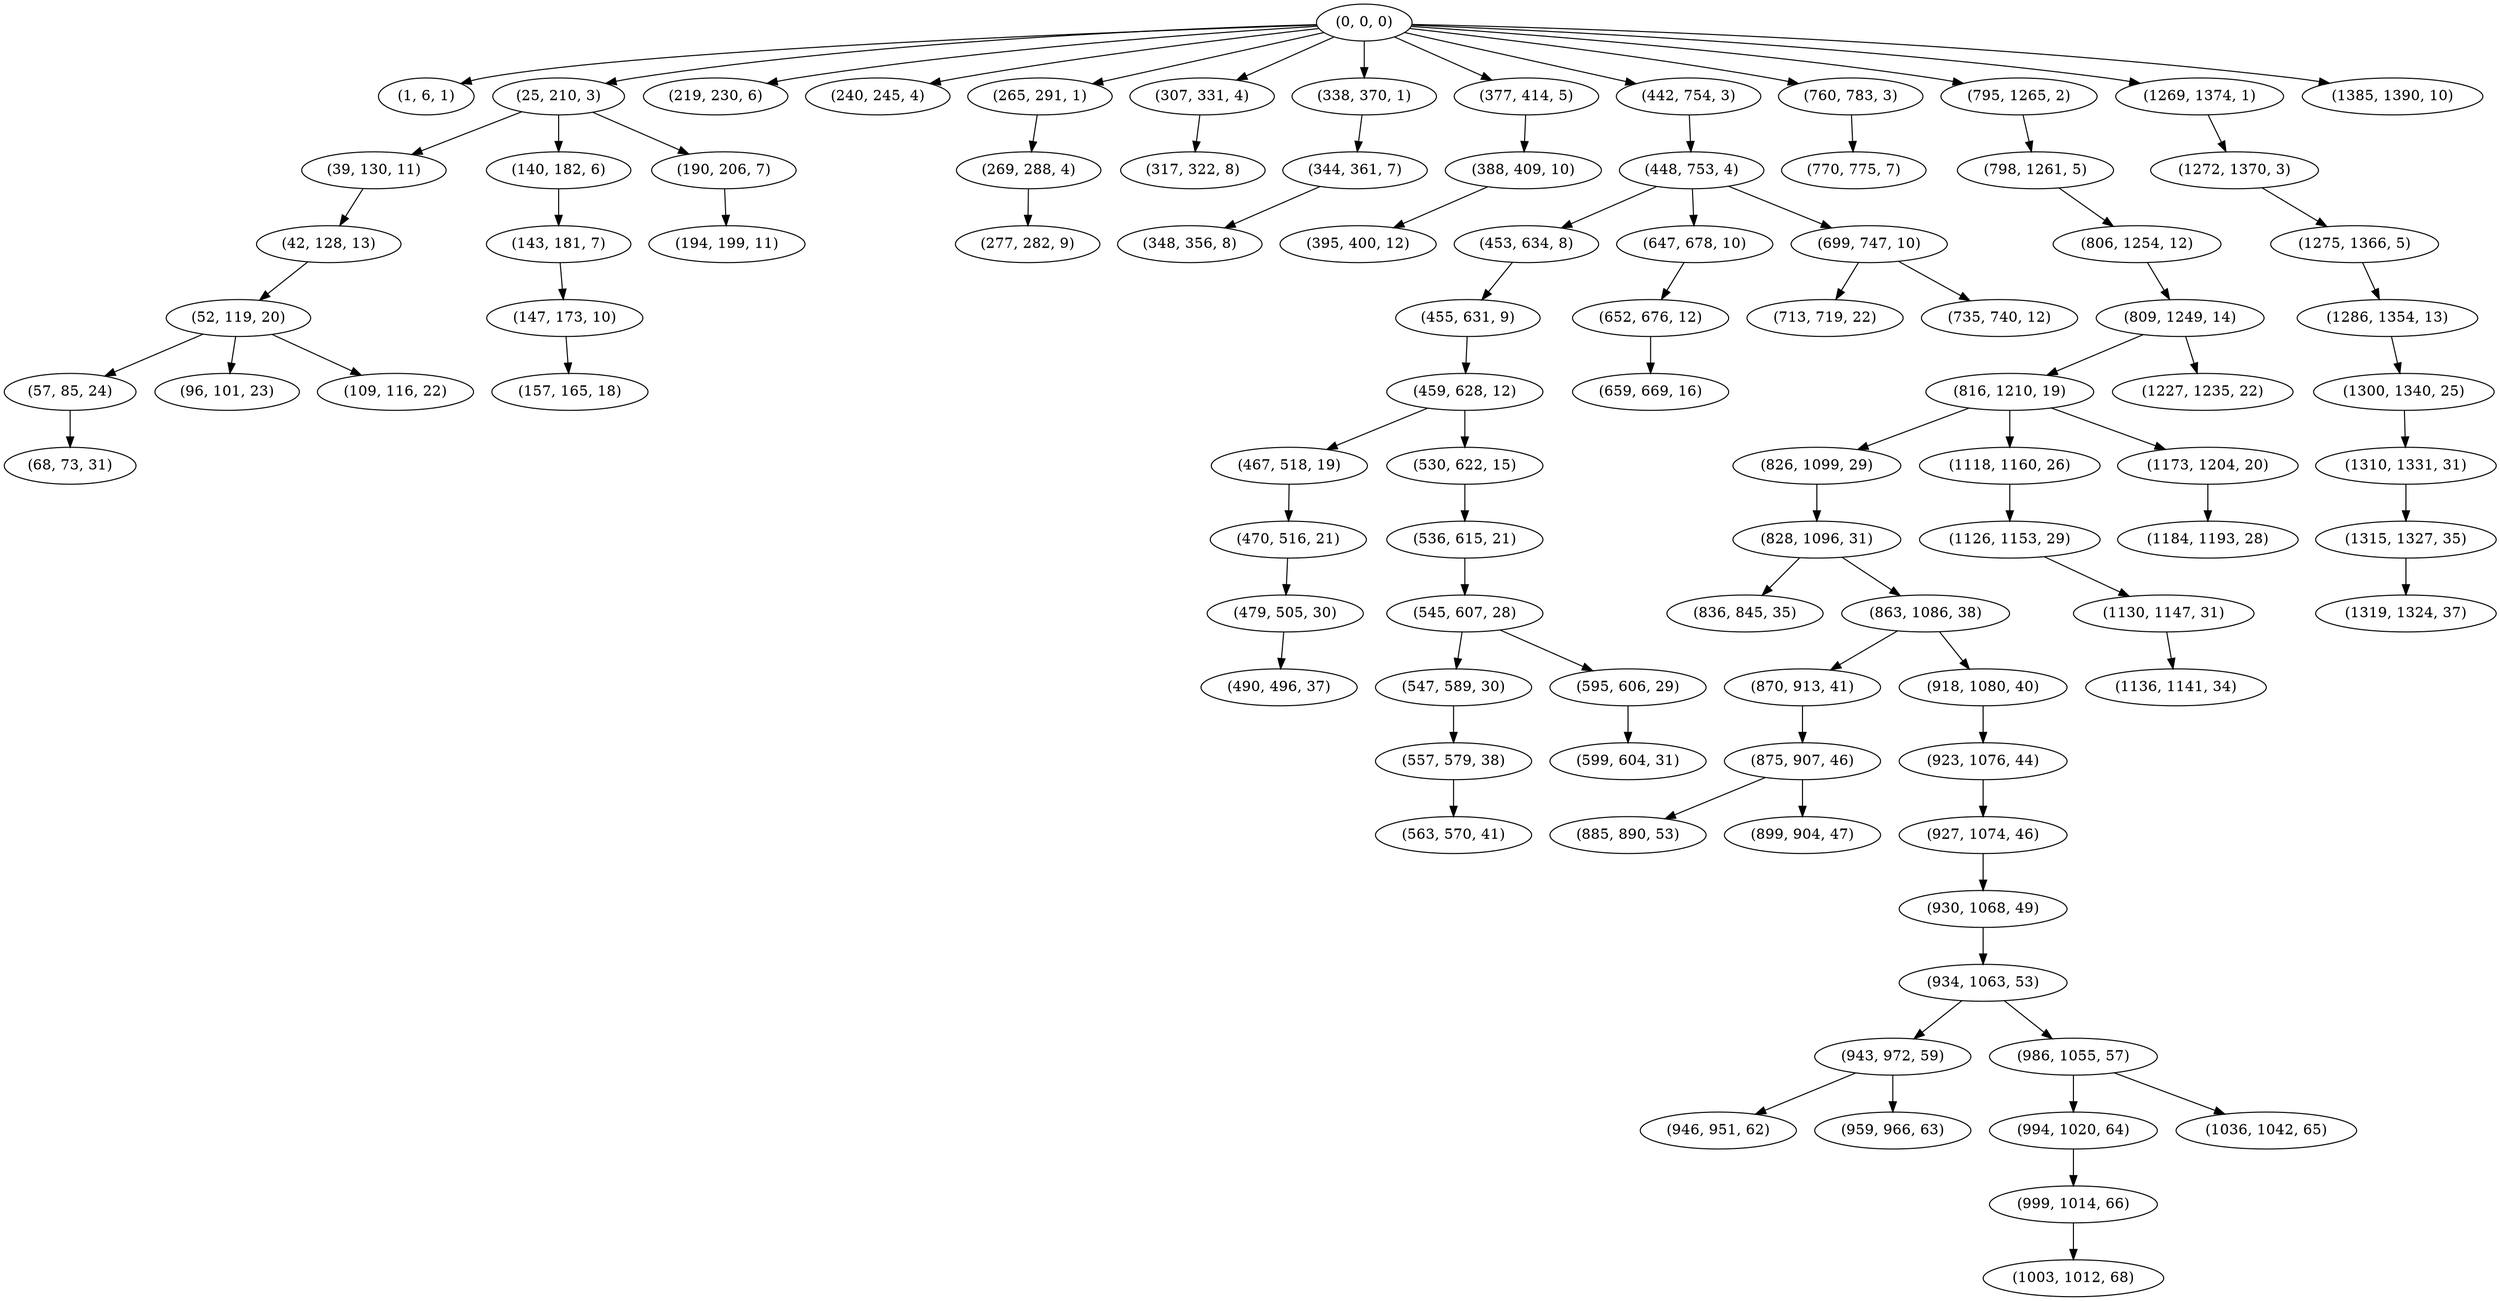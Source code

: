 digraph tree {
    "(0, 0, 0)";
    "(1, 6, 1)";
    "(25, 210, 3)";
    "(39, 130, 11)";
    "(42, 128, 13)";
    "(52, 119, 20)";
    "(57, 85, 24)";
    "(68, 73, 31)";
    "(96, 101, 23)";
    "(109, 116, 22)";
    "(140, 182, 6)";
    "(143, 181, 7)";
    "(147, 173, 10)";
    "(157, 165, 18)";
    "(190, 206, 7)";
    "(194, 199, 11)";
    "(219, 230, 6)";
    "(240, 245, 4)";
    "(265, 291, 1)";
    "(269, 288, 4)";
    "(277, 282, 9)";
    "(307, 331, 4)";
    "(317, 322, 8)";
    "(338, 370, 1)";
    "(344, 361, 7)";
    "(348, 356, 8)";
    "(377, 414, 5)";
    "(388, 409, 10)";
    "(395, 400, 12)";
    "(442, 754, 3)";
    "(448, 753, 4)";
    "(453, 634, 8)";
    "(455, 631, 9)";
    "(459, 628, 12)";
    "(467, 518, 19)";
    "(470, 516, 21)";
    "(479, 505, 30)";
    "(490, 496, 37)";
    "(530, 622, 15)";
    "(536, 615, 21)";
    "(545, 607, 28)";
    "(547, 589, 30)";
    "(557, 579, 38)";
    "(563, 570, 41)";
    "(595, 606, 29)";
    "(599, 604, 31)";
    "(647, 678, 10)";
    "(652, 676, 12)";
    "(659, 669, 16)";
    "(699, 747, 10)";
    "(713, 719, 22)";
    "(735, 740, 12)";
    "(760, 783, 3)";
    "(770, 775, 7)";
    "(795, 1265, 2)";
    "(798, 1261, 5)";
    "(806, 1254, 12)";
    "(809, 1249, 14)";
    "(816, 1210, 19)";
    "(826, 1099, 29)";
    "(828, 1096, 31)";
    "(836, 845, 35)";
    "(863, 1086, 38)";
    "(870, 913, 41)";
    "(875, 907, 46)";
    "(885, 890, 53)";
    "(899, 904, 47)";
    "(918, 1080, 40)";
    "(923, 1076, 44)";
    "(927, 1074, 46)";
    "(930, 1068, 49)";
    "(934, 1063, 53)";
    "(943, 972, 59)";
    "(946, 951, 62)";
    "(959, 966, 63)";
    "(986, 1055, 57)";
    "(994, 1020, 64)";
    "(999, 1014, 66)";
    "(1003, 1012, 68)";
    "(1036, 1042, 65)";
    "(1118, 1160, 26)";
    "(1126, 1153, 29)";
    "(1130, 1147, 31)";
    "(1136, 1141, 34)";
    "(1173, 1204, 20)";
    "(1184, 1193, 28)";
    "(1227, 1235, 22)";
    "(1269, 1374, 1)";
    "(1272, 1370, 3)";
    "(1275, 1366, 5)";
    "(1286, 1354, 13)";
    "(1300, 1340, 25)";
    "(1310, 1331, 31)";
    "(1315, 1327, 35)";
    "(1319, 1324, 37)";
    "(1385, 1390, 10)";
    "(0, 0, 0)" -> "(1, 6, 1)";
    "(0, 0, 0)" -> "(25, 210, 3)";
    "(0, 0, 0)" -> "(219, 230, 6)";
    "(0, 0, 0)" -> "(240, 245, 4)";
    "(0, 0, 0)" -> "(265, 291, 1)";
    "(0, 0, 0)" -> "(307, 331, 4)";
    "(0, 0, 0)" -> "(338, 370, 1)";
    "(0, 0, 0)" -> "(377, 414, 5)";
    "(0, 0, 0)" -> "(442, 754, 3)";
    "(0, 0, 0)" -> "(760, 783, 3)";
    "(0, 0, 0)" -> "(795, 1265, 2)";
    "(0, 0, 0)" -> "(1269, 1374, 1)";
    "(0, 0, 0)" -> "(1385, 1390, 10)";
    "(25, 210, 3)" -> "(39, 130, 11)";
    "(25, 210, 3)" -> "(140, 182, 6)";
    "(25, 210, 3)" -> "(190, 206, 7)";
    "(39, 130, 11)" -> "(42, 128, 13)";
    "(42, 128, 13)" -> "(52, 119, 20)";
    "(52, 119, 20)" -> "(57, 85, 24)";
    "(52, 119, 20)" -> "(96, 101, 23)";
    "(52, 119, 20)" -> "(109, 116, 22)";
    "(57, 85, 24)" -> "(68, 73, 31)";
    "(140, 182, 6)" -> "(143, 181, 7)";
    "(143, 181, 7)" -> "(147, 173, 10)";
    "(147, 173, 10)" -> "(157, 165, 18)";
    "(190, 206, 7)" -> "(194, 199, 11)";
    "(265, 291, 1)" -> "(269, 288, 4)";
    "(269, 288, 4)" -> "(277, 282, 9)";
    "(307, 331, 4)" -> "(317, 322, 8)";
    "(338, 370, 1)" -> "(344, 361, 7)";
    "(344, 361, 7)" -> "(348, 356, 8)";
    "(377, 414, 5)" -> "(388, 409, 10)";
    "(388, 409, 10)" -> "(395, 400, 12)";
    "(442, 754, 3)" -> "(448, 753, 4)";
    "(448, 753, 4)" -> "(453, 634, 8)";
    "(448, 753, 4)" -> "(647, 678, 10)";
    "(448, 753, 4)" -> "(699, 747, 10)";
    "(453, 634, 8)" -> "(455, 631, 9)";
    "(455, 631, 9)" -> "(459, 628, 12)";
    "(459, 628, 12)" -> "(467, 518, 19)";
    "(459, 628, 12)" -> "(530, 622, 15)";
    "(467, 518, 19)" -> "(470, 516, 21)";
    "(470, 516, 21)" -> "(479, 505, 30)";
    "(479, 505, 30)" -> "(490, 496, 37)";
    "(530, 622, 15)" -> "(536, 615, 21)";
    "(536, 615, 21)" -> "(545, 607, 28)";
    "(545, 607, 28)" -> "(547, 589, 30)";
    "(545, 607, 28)" -> "(595, 606, 29)";
    "(547, 589, 30)" -> "(557, 579, 38)";
    "(557, 579, 38)" -> "(563, 570, 41)";
    "(595, 606, 29)" -> "(599, 604, 31)";
    "(647, 678, 10)" -> "(652, 676, 12)";
    "(652, 676, 12)" -> "(659, 669, 16)";
    "(699, 747, 10)" -> "(713, 719, 22)";
    "(699, 747, 10)" -> "(735, 740, 12)";
    "(760, 783, 3)" -> "(770, 775, 7)";
    "(795, 1265, 2)" -> "(798, 1261, 5)";
    "(798, 1261, 5)" -> "(806, 1254, 12)";
    "(806, 1254, 12)" -> "(809, 1249, 14)";
    "(809, 1249, 14)" -> "(816, 1210, 19)";
    "(809, 1249, 14)" -> "(1227, 1235, 22)";
    "(816, 1210, 19)" -> "(826, 1099, 29)";
    "(816, 1210, 19)" -> "(1118, 1160, 26)";
    "(816, 1210, 19)" -> "(1173, 1204, 20)";
    "(826, 1099, 29)" -> "(828, 1096, 31)";
    "(828, 1096, 31)" -> "(836, 845, 35)";
    "(828, 1096, 31)" -> "(863, 1086, 38)";
    "(863, 1086, 38)" -> "(870, 913, 41)";
    "(863, 1086, 38)" -> "(918, 1080, 40)";
    "(870, 913, 41)" -> "(875, 907, 46)";
    "(875, 907, 46)" -> "(885, 890, 53)";
    "(875, 907, 46)" -> "(899, 904, 47)";
    "(918, 1080, 40)" -> "(923, 1076, 44)";
    "(923, 1076, 44)" -> "(927, 1074, 46)";
    "(927, 1074, 46)" -> "(930, 1068, 49)";
    "(930, 1068, 49)" -> "(934, 1063, 53)";
    "(934, 1063, 53)" -> "(943, 972, 59)";
    "(934, 1063, 53)" -> "(986, 1055, 57)";
    "(943, 972, 59)" -> "(946, 951, 62)";
    "(943, 972, 59)" -> "(959, 966, 63)";
    "(986, 1055, 57)" -> "(994, 1020, 64)";
    "(986, 1055, 57)" -> "(1036, 1042, 65)";
    "(994, 1020, 64)" -> "(999, 1014, 66)";
    "(999, 1014, 66)" -> "(1003, 1012, 68)";
    "(1118, 1160, 26)" -> "(1126, 1153, 29)";
    "(1126, 1153, 29)" -> "(1130, 1147, 31)";
    "(1130, 1147, 31)" -> "(1136, 1141, 34)";
    "(1173, 1204, 20)" -> "(1184, 1193, 28)";
    "(1269, 1374, 1)" -> "(1272, 1370, 3)";
    "(1272, 1370, 3)" -> "(1275, 1366, 5)";
    "(1275, 1366, 5)" -> "(1286, 1354, 13)";
    "(1286, 1354, 13)" -> "(1300, 1340, 25)";
    "(1300, 1340, 25)" -> "(1310, 1331, 31)";
    "(1310, 1331, 31)" -> "(1315, 1327, 35)";
    "(1315, 1327, 35)" -> "(1319, 1324, 37)";
}
